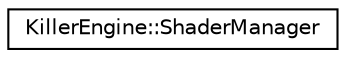 digraph "Graphical Class Hierarchy"
{
  edge [fontname="Helvetica",fontsize="10",labelfontname="Helvetica",labelfontsize="10"];
  node [fontname="Helvetica",fontsize="10",shape=record];
  rankdir="LR";
  Node0 [label="KillerEngine::ShaderManager",height=0.2,width=0.4,color="black", fillcolor="white", style="filled",URL="$class_killer_engine_1_1_shader_manager.html"];
}
